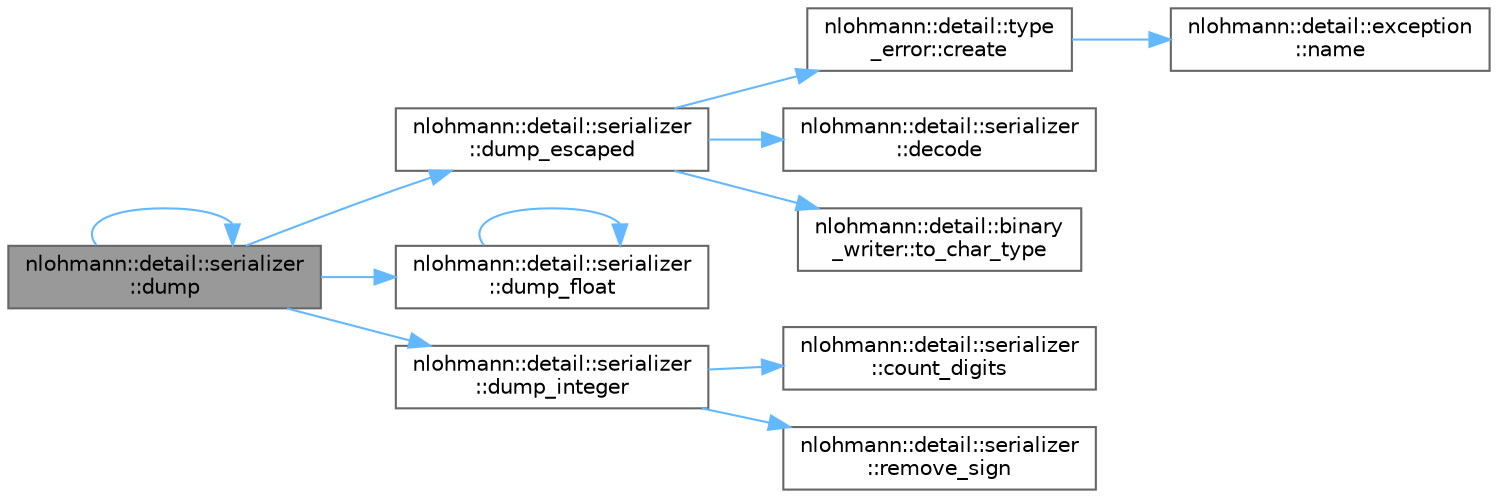 digraph "nlohmann::detail::serializer::dump"
{
 // LATEX_PDF_SIZE
  bgcolor="transparent";
  edge [fontname=Helvetica,fontsize=10,labelfontname=Helvetica,labelfontsize=10];
  node [fontname=Helvetica,fontsize=10,shape=box,height=0.2,width=0.4];
  rankdir="LR";
  Node1 [label="nlohmann::detail::serializer\l::dump",height=0.2,width=0.4,color="gray40", fillcolor="grey60", style="filled", fontcolor="black",tooltip="internal implementation of the serialization function"];
  Node1 -> Node1 [color="steelblue1",style="solid"];
  Node1 -> Node2 [color="steelblue1",style="solid"];
  Node2 [label="nlohmann::detail::serializer\l::dump_escaped",height=0.2,width=0.4,color="grey40", fillcolor="white", style="filled",URL="$a02055.html#ac1f8d1165b44149bd8be397dce68ea05",tooltip="dump escaped string"];
  Node2 -> Node3 [color="steelblue1",style="solid"];
  Node3 [label="nlohmann::detail::type\l_error::create",height=0.2,width=0.4,color="grey40", fillcolor="white", style="filled",URL="$a01571.html#aecc083aea4b698c33d042670ba50c10f",tooltip=" "];
  Node3 -> Node4 [color="steelblue1",style="solid"];
  Node4 [label="nlohmann::detail::exception\l::name",height=0.2,width=0.4,color="grey40", fillcolor="white", style="filled",URL="$a01559.html#abf41a7e9178356314082284e6cfea278",tooltip=" "];
  Node2 -> Node5 [color="steelblue1",style="solid"];
  Node5 [label="nlohmann::detail::serializer\l::decode",height=0.2,width=0.4,color="grey40", fillcolor="white", style="filled",URL="$a02055.html#abdcc4fd1dc5d3afb6c0817e4c89b1242",tooltip="check whether a string is UTF-8 encoded"];
  Node2 -> Node6 [color="steelblue1",style="solid"];
  Node6 [label="nlohmann::detail::binary\l_writer::to_char_type",height=0.2,width=0.4,color="grey40", fillcolor="white", style="filled",URL="$a02039.html#ab77aa48692bd4e64e4f051ce6aeb6d2d",tooltip=" "];
  Node1 -> Node7 [color="steelblue1",style="solid"];
  Node7 [label="nlohmann::detail::serializer\l::dump_float",height=0.2,width=0.4,color="grey40", fillcolor="white", style="filled",URL="$a02055.html#a6d652a3bfa581cf1cd7790d6d11ea52f",tooltip="dump a floating-point number"];
  Node7 -> Node7 [color="steelblue1",style="solid"];
  Node1 -> Node8 [color="steelblue1",style="solid"];
  Node8 [label="nlohmann::detail::serializer\l::dump_integer",height=0.2,width=0.4,color="grey40", fillcolor="white", style="filled",URL="$a02055.html#a944f6dea8dbe2961da145d2f62fa2c2f",tooltip="dump an integer"];
  Node8 -> Node9 [color="steelblue1",style="solid"];
  Node9 [label="nlohmann::detail::serializer\l::count_digits",height=0.2,width=0.4,color="grey40", fillcolor="white", style="filled",URL="$a02055.html#a10692e98ea1f5a64de1d0b8e0e724b99",tooltip="count digits"];
  Node8 -> Node10 [color="steelblue1",style="solid"];
  Node10 [label="nlohmann::detail::serializer\l::remove_sign",height=0.2,width=0.4,color="grey40", fillcolor="white", style="filled",URL="$a02055.html#a45bcb8ea41e4db5461e979d4b1d5e5e7",tooltip=" "];
}
